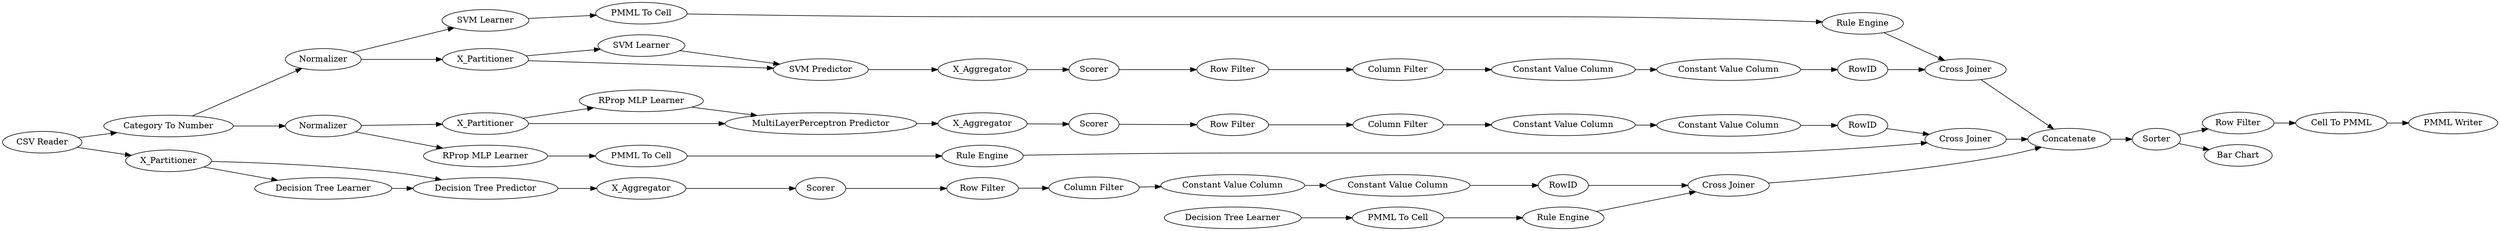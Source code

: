 digraph {
	"8536583245401562938_33" [label="SVM Learner"]
	"8282921548817336897_49" [label="PMML Writer"]
	"-4814156002543219557_39" [label=Scorer]
	"1282021065086335078_293" [label=RowID]
	"-1207084225401415839_22" [label="PMML To Cell"]
	"-4814156002543219557_7" [label=X_Aggregator]
	"-589187302689363981_40" [label=Scorer]
	"3290650388958940985_293" [label=RowID]
	"-4137730081805491123_34" [label="Rule Engine"]
	"1282021065086335078_294" [label="Column Filter"]
	"-3070569712475639780_39" [label="Cross Joiner"]
	"1282021065086335078_290" [label="Constant Value Column"]
	"-3070569712475639780_40" [label=Normalizer]
	"3290650388958940985_9" [label="Row Filter"]
	"-589187302689363981_7" [label=X_Aggregator]
	"-4137730081805491123_28" [label="PMML To Cell"]
	"8282921548817336897_47" [label="Row Filter"]
	"-4814156002543219557_32" [label="Decision Tree Predictor"]
	"8282921548817336897_45" [label=Concatenate]
	"8282921548817336897_46" [label=Sorter]
	"-4814156002543219557_38" [label="Cross Joiner"]
	"-4814156002543219557_31" [label="Decision Tree Learner"]
	"5974715490857196858_294" [label="Column Filter"]
	"1282021065086335078_292" [label="Constant Value Column"]
	"-589187302689363981_31" [label="RProp MLP Learner"]
	"5974715490857196858_293" [label=RowID]
	"3290650388958940985_292" [label="Constant Value Column"]
	"-3070569712475639780_31" [label="SVM Learner"]
	"-3070569712475639780_41" [label=Scorer]
	"8282921548817336897_2" [label="Category To Number"]
	"-1207084225401415839_34" [label="Rule Engine"]
	"8536583245401562938_34" [label="PMML To Cell"]
	"-3070569712475639780_7" [label=X_Aggregator]
	"8282921548817336897_50" [label="Bar Chart"]
	"5974715490857196858_290" [label="Constant Value Column"]
	"5974715490857196858_9" [label="Row Filter"]
	"3290650388958940985_290" [label="Constant Value Column"]
	"8282921548817336897_48" [label="Cell To PMML"]
	"1282021065086335078_9" [label="Row Filter"]
	"-4137730081805491123_33" [label="Decision Tree Learner"]
	"-4814156002543219557_2" [label=X_Partitioner]
	"8282921548817336897_1" [label="CSV Reader"]
	"-589187302689363981_2" [label=X_Partitioner]
	"-3070569712475639780_2" [label=X_Partitioner]
	"-3070569712475639780_32" [label="SVM Predictor"]
	"3290650388958940985_294" [label="Column Filter"]
	"-1207084225401415839_35" [label="RProp MLP Learner"]
	"-589187302689363981_38" [label="Cross Joiner"]
	"-589187302689363981_39" [label=Normalizer]
	"5974715490857196858_292" [label="Constant Value Column"]
	"8536583245401562938_35" [label="Rule Engine"]
	"-589187302689363981_32" [label="MultiLayerPerceptron Predictor"]
	"8282921548817336897_1" -> "-4814156002543219557_2"
	"8282921548817336897_2" -> "-589187302689363981_39"
	"-4137730081805491123_34" -> "-4814156002543219557_38"
	"5974715490857196858_9" -> "5974715490857196858_294"
	"-589187302689363981_7" -> "-589187302689363981_40"
	"8282921548817336897_1" -> "8282921548817336897_2"
	"-3070569712475639780_31" -> "-3070569712475639780_32"
	"1282021065086335078_294" -> "1282021065086335078_290"
	"-589187302689363981_2" -> "-589187302689363981_32"
	"-3070569712475639780_2" -> "-3070569712475639780_31"
	"8282921548817336897_45" -> "8282921548817336897_46"
	"3290650388958940985_292" -> "3290650388958940985_293"
	"1282021065086335078_293" -> "-4814156002543219557_38"
	"5974715490857196858_290" -> "5974715490857196858_292"
	"-589187302689363981_32" -> "-589187302689363981_7"
	"-589187302689363981_39" -> "-1207084225401415839_35"
	"-3070569712475639780_40" -> "-3070569712475639780_2"
	"-4814156002543219557_32" -> "-4814156002543219557_7"
	"-1207084225401415839_22" -> "-1207084225401415839_34"
	"8282921548817336897_46" -> "8282921548817336897_47"
	"8282921548817336897_48" -> "8282921548817336897_49"
	"1282021065086335078_290" -> "1282021065086335078_292"
	"-3070569712475639780_39" -> "8282921548817336897_45"
	"-589187302689363981_38" -> "8282921548817336897_45"
	"-1207084225401415839_35" -> "-1207084225401415839_22"
	"-4814156002543219557_2" -> "-4814156002543219557_32"
	"-589187302689363981_40" -> "5974715490857196858_9"
	"-4137730081805491123_33" -> "-4137730081805491123_28"
	"-3070569712475639780_40" -> "8536583245401562938_33"
	"-3070569712475639780_2" -> "-3070569712475639780_32"
	"-3070569712475639780_32" -> "-3070569712475639780_7"
	"8282921548817336897_46" -> "8282921548817336897_50"
	"-4137730081805491123_28" -> "-4137730081805491123_34"
	"-3070569712475639780_41" -> "3290650388958940985_9"
	"-589187302689363981_39" -> "-589187302689363981_2"
	"1282021065086335078_292" -> "1282021065086335078_293"
	"-3070569712475639780_7" -> "-3070569712475639780_41"
	"3290650388958940985_290" -> "3290650388958940985_292"
	"3290650388958940985_293" -> "-3070569712475639780_39"
	"-4814156002543219557_2" -> "-4814156002543219557_31"
	"-4814156002543219557_38" -> "8282921548817336897_45"
	"-589187302689363981_31" -> "-589187302689363981_32"
	"8282921548817336897_47" -> "8282921548817336897_48"
	"3290650388958940985_9" -> "3290650388958940985_294"
	"5974715490857196858_292" -> "5974715490857196858_293"
	"-589187302689363981_2" -> "-589187302689363981_31"
	"8282921548817336897_2" -> "-3070569712475639780_40"
	"-1207084225401415839_34" -> "-589187302689363981_38"
	"3290650388958940985_294" -> "3290650388958940985_290"
	"5974715490857196858_293" -> "-589187302689363981_38"
	"-4814156002543219557_39" -> "1282021065086335078_9"
	"5974715490857196858_294" -> "5974715490857196858_290"
	"8536583245401562938_35" -> "-3070569712475639780_39"
	"-4814156002543219557_31" -> "-4814156002543219557_32"
	"1282021065086335078_9" -> "1282021065086335078_294"
	"-4814156002543219557_7" -> "-4814156002543219557_39"
	"8536583245401562938_33" -> "8536583245401562938_34"
	"8536583245401562938_34" -> "8536583245401562938_35"
	rankdir=LR
}
